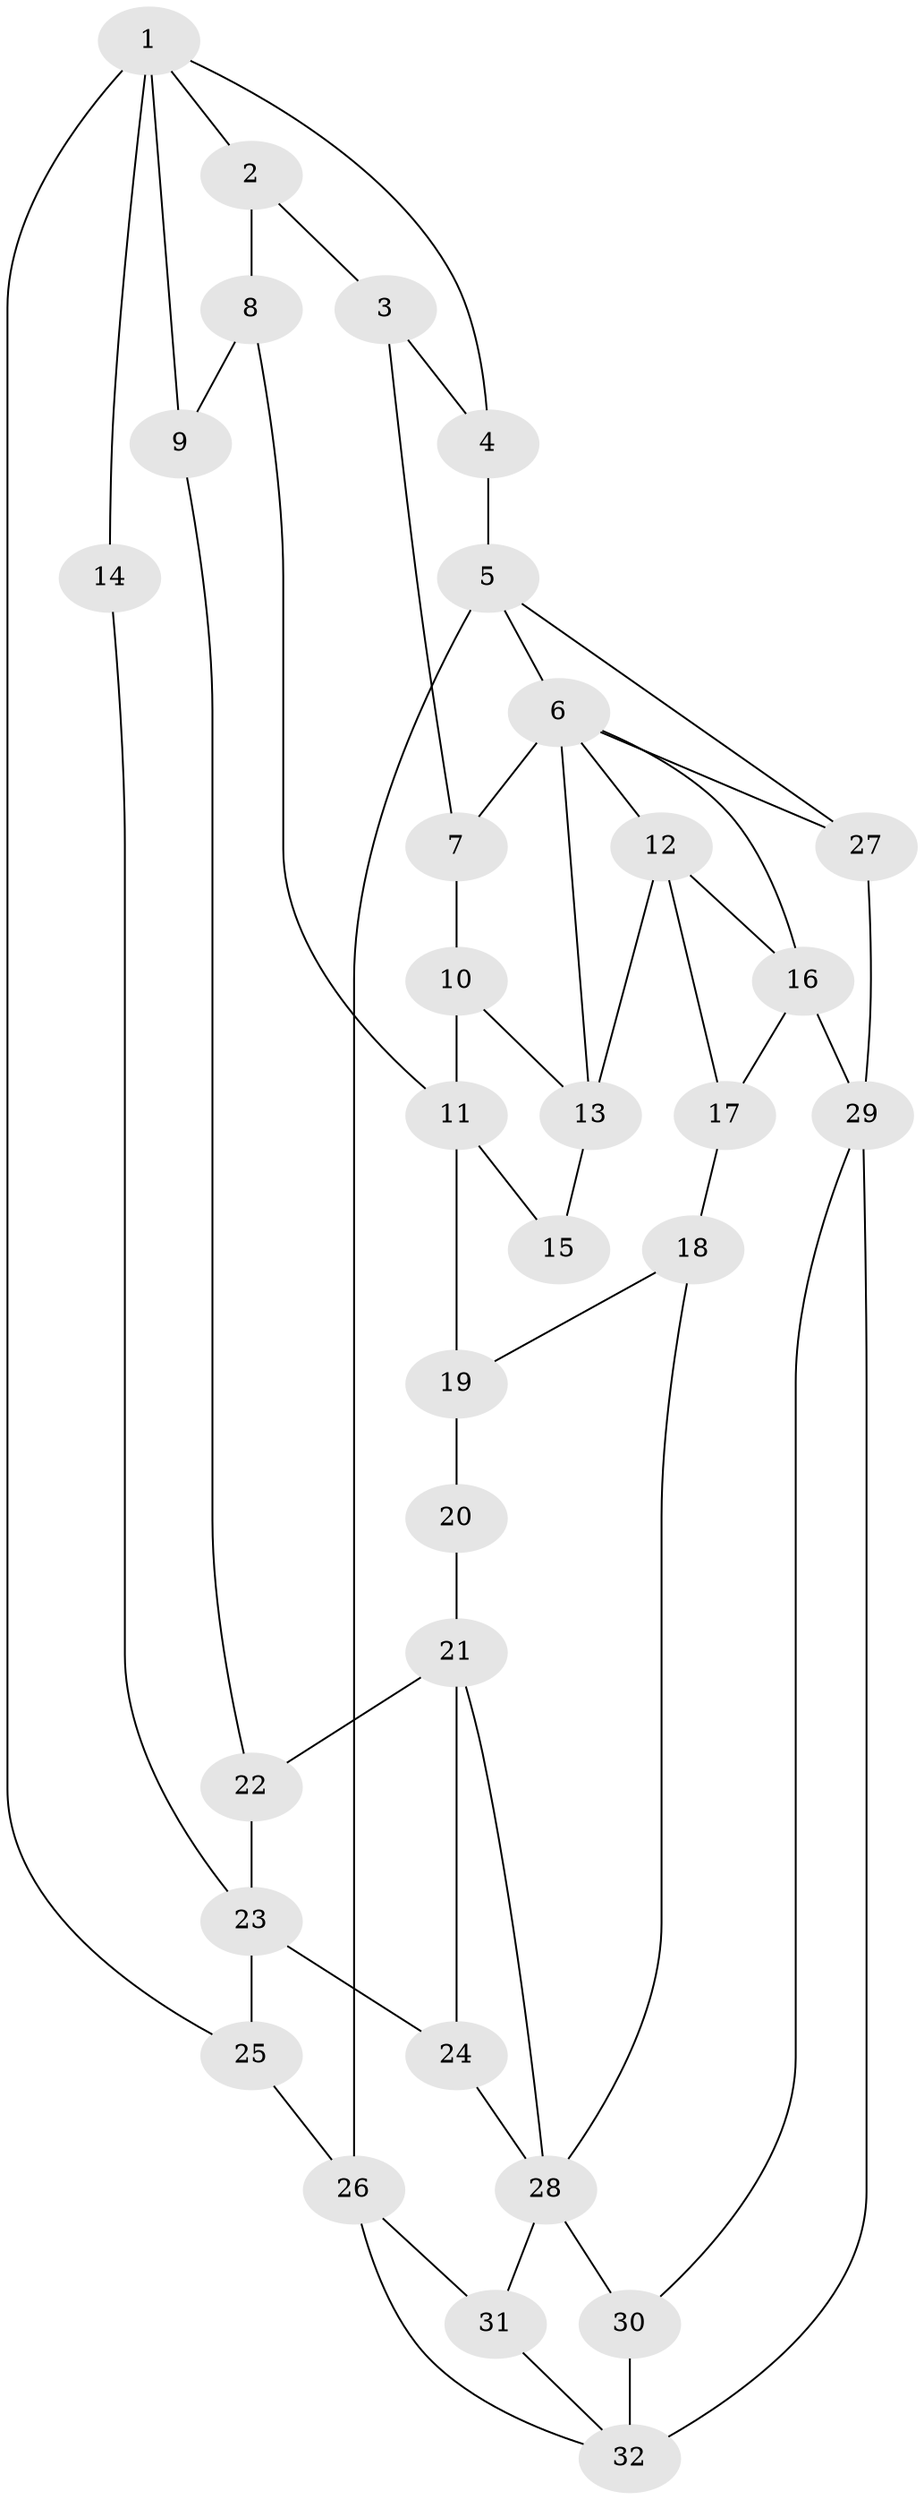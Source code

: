 // original degree distribution, {3: 0.018867924528301886, 5: 0.6037735849056604, 4: 0.19811320754716982, 6: 0.1792452830188679}
// Generated by graph-tools (version 1.1) at 2025/54/03/04/25 22:54:12]
// undirected, 32 vertices, 55 edges
graph export_dot {
  node [color=gray90,style=filled];
  1;
  2;
  3;
  4;
  5;
  6;
  7;
  8;
  9;
  10;
  11;
  12;
  13;
  14;
  15;
  16;
  17;
  18;
  19;
  20;
  21;
  22;
  23;
  24;
  25;
  26;
  27;
  28;
  29;
  30;
  31;
  32;
  1 -- 2 [weight=1.0];
  1 -- 4 [weight=1.0];
  1 -- 9 [weight=2.0];
  1 -- 14 [weight=2.0];
  1 -- 25 [weight=1.0];
  2 -- 3 [weight=1.0];
  2 -- 8 [weight=1.0];
  3 -- 4 [weight=1.0];
  3 -- 7 [weight=2.0];
  4 -- 5 [weight=3.0];
  5 -- 6 [weight=1.0];
  5 -- 26 [weight=2.0];
  5 -- 27 [weight=2.0];
  6 -- 7 [weight=2.0];
  6 -- 12 [weight=1.0];
  6 -- 13 [weight=1.0];
  6 -- 16 [weight=1.0];
  6 -- 27 [weight=1.0];
  7 -- 10 [weight=2.0];
  8 -- 9 [weight=2.0];
  8 -- 11 [weight=2.0];
  9 -- 22 [weight=1.0];
  10 -- 11 [weight=1.0];
  10 -- 13 [weight=1.0];
  11 -- 15 [weight=1.0];
  11 -- 19 [weight=2.0];
  12 -- 13 [weight=2.0];
  12 -- 16 [weight=1.0];
  12 -- 17 [weight=1.0];
  13 -- 15 [weight=2.0];
  14 -- 23 [weight=2.0];
  16 -- 17 [weight=1.0];
  16 -- 29 [weight=2.0];
  17 -- 18 [weight=1.0];
  18 -- 19 [weight=2.0];
  18 -- 28 [weight=1.0];
  19 -- 20 [weight=2.0];
  20 -- 21 [weight=2.0];
  21 -- 22 [weight=2.0];
  21 -- 24 [weight=1.0];
  21 -- 28 [weight=1.0];
  22 -- 23 [weight=1.0];
  23 -- 24 [weight=1.0];
  23 -- 25 [weight=2.0];
  24 -- 28 [weight=2.0];
  25 -- 26 [weight=2.0];
  26 -- 31 [weight=1.0];
  26 -- 32 [weight=1.0];
  27 -- 29 [weight=2.0];
  28 -- 30 [weight=1.0];
  28 -- 31 [weight=1.0];
  29 -- 30 [weight=1.0];
  29 -- 32 [weight=1.0];
  30 -- 32 [weight=2.0];
  31 -- 32 [weight=1.0];
}
